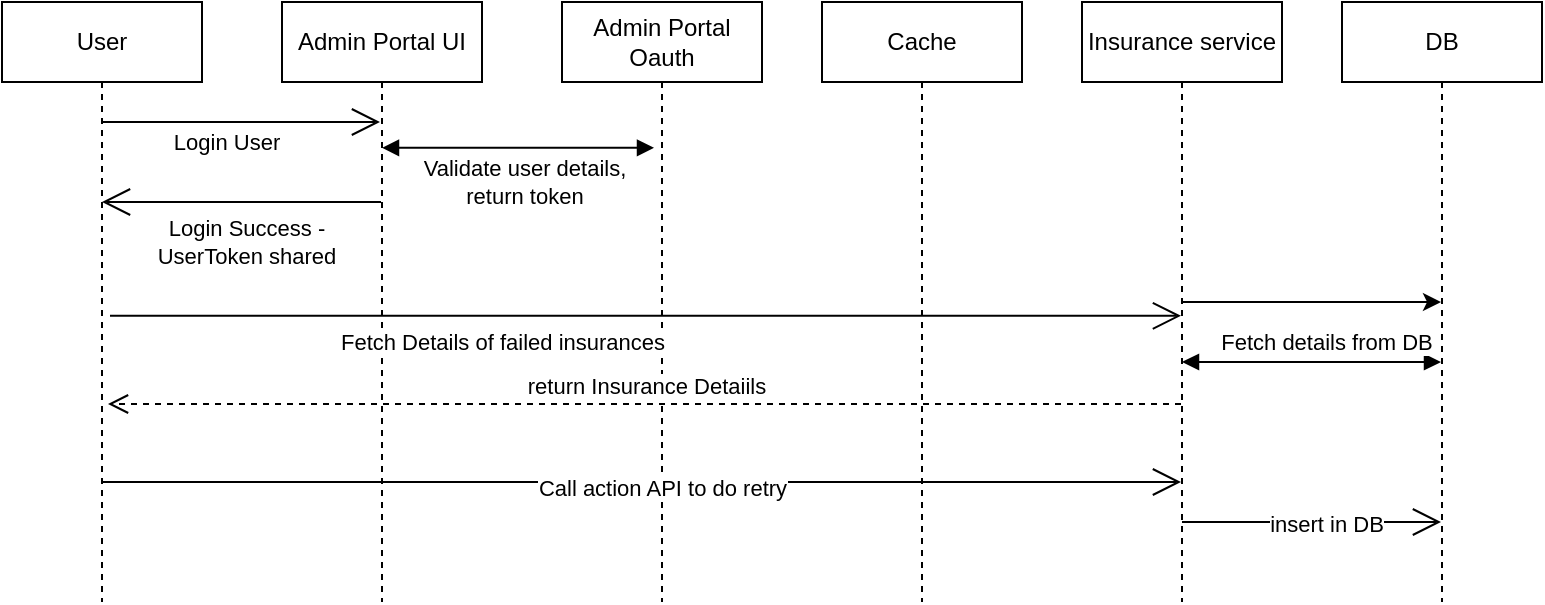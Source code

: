 <mxfile version="21.3.2" type="github">
  <diagram name="Page-1" id="_siwDrFcKnk8f0ph_S-L">
    <mxGraphModel dx="1194" dy="648" grid="1" gridSize="10" guides="1" tooltips="1" connect="1" arrows="1" fold="1" page="1" pageScale="1" pageWidth="850" pageHeight="1100" math="0" shadow="0">
      <root>
        <mxCell id="0" />
        <mxCell id="1" parent="0" />
        <mxCell id="wFQ3WPzUi1SbIOGA0kf2-1" value="User" style="shape=umlLifeline;perimeter=lifelinePerimeter;whiteSpace=wrap;html=1;container=1;dropTarget=0;collapsible=0;recursiveResize=0;outlineConnect=0;portConstraint=eastwest;newEdgeStyle={&quot;edgeStyle&quot;:&quot;elbowEdgeStyle&quot;,&quot;elbow&quot;:&quot;vertical&quot;,&quot;curved&quot;:0,&quot;rounded&quot;:0};" vertex="1" parent="1">
          <mxGeometry x="70" y="60" width="100" height="300" as="geometry" />
        </mxCell>
        <mxCell id="wFQ3WPzUi1SbIOGA0kf2-2" value="Admin Portal UI" style="shape=umlLifeline;perimeter=lifelinePerimeter;whiteSpace=wrap;html=1;container=1;dropTarget=0;collapsible=0;recursiveResize=0;outlineConnect=0;portConstraint=eastwest;newEdgeStyle={&quot;edgeStyle&quot;:&quot;elbowEdgeStyle&quot;,&quot;elbow&quot;:&quot;vertical&quot;,&quot;curved&quot;:0,&quot;rounded&quot;:0};" vertex="1" parent="1">
          <mxGeometry x="210" y="60" width="100" height="300" as="geometry" />
        </mxCell>
        <mxCell id="wFQ3WPzUi1SbIOGA0kf2-3" value="Cache" style="shape=umlLifeline;perimeter=lifelinePerimeter;whiteSpace=wrap;html=1;container=1;dropTarget=0;collapsible=0;recursiveResize=0;outlineConnect=0;portConstraint=eastwest;newEdgeStyle={&quot;edgeStyle&quot;:&quot;elbowEdgeStyle&quot;,&quot;elbow&quot;:&quot;vertical&quot;,&quot;curved&quot;:0,&quot;rounded&quot;:0};" vertex="1" parent="1">
          <mxGeometry x="480" y="60" width="100" height="300" as="geometry" />
        </mxCell>
        <mxCell id="wFQ3WPzUi1SbIOGA0kf2-4" value="Admin Portal Oauth" style="shape=umlLifeline;perimeter=lifelinePerimeter;whiteSpace=wrap;html=1;container=1;dropTarget=0;collapsible=0;recursiveResize=0;outlineConnect=0;portConstraint=eastwest;newEdgeStyle={&quot;edgeStyle&quot;:&quot;elbowEdgeStyle&quot;,&quot;elbow&quot;:&quot;vertical&quot;,&quot;curved&quot;:0,&quot;rounded&quot;:0};" vertex="1" parent="1">
          <mxGeometry x="350" y="60" width="100" height="300" as="geometry" />
        </mxCell>
        <mxCell id="wFQ3WPzUi1SbIOGA0kf2-21" style="edgeStyle=elbowEdgeStyle;rounded=0;orthogonalLoop=1;jettySize=auto;html=1;elbow=vertical;curved=0;" edge="1" parent="1" source="wFQ3WPzUi1SbIOGA0kf2-5" target="wFQ3WPzUi1SbIOGA0kf2-6">
          <mxGeometry relative="1" as="geometry" />
        </mxCell>
        <mxCell id="wFQ3WPzUi1SbIOGA0kf2-5" value="Insurance service" style="shape=umlLifeline;perimeter=lifelinePerimeter;whiteSpace=wrap;html=1;container=1;dropTarget=0;collapsible=0;recursiveResize=0;outlineConnect=0;portConstraint=eastwest;newEdgeStyle={&quot;edgeStyle&quot;:&quot;elbowEdgeStyle&quot;,&quot;elbow&quot;:&quot;vertical&quot;,&quot;curved&quot;:0,&quot;rounded&quot;:0};" vertex="1" parent="1">
          <mxGeometry x="610" y="60" width="100" height="300" as="geometry" />
        </mxCell>
        <mxCell id="wFQ3WPzUi1SbIOGA0kf2-6" value="DB" style="shape=umlLifeline;perimeter=lifelinePerimeter;whiteSpace=wrap;html=1;container=1;dropTarget=0;collapsible=0;recursiveResize=0;outlineConnect=0;portConstraint=eastwest;newEdgeStyle={&quot;edgeStyle&quot;:&quot;elbowEdgeStyle&quot;,&quot;elbow&quot;:&quot;vertical&quot;,&quot;curved&quot;:0,&quot;rounded&quot;:0};" vertex="1" parent="1">
          <mxGeometry x="740" y="60" width="100" height="300" as="geometry" />
        </mxCell>
        <mxCell id="wFQ3WPzUi1SbIOGA0kf2-7" value="" style="endArrow=open;endFill=1;endSize=12;html=1;rounded=0;entryX=0.49;entryY=0.2;entryDx=0;entryDy=0;entryPerimeter=0;" edge="1" parent="1" source="wFQ3WPzUi1SbIOGA0kf2-1" target="wFQ3WPzUi1SbIOGA0kf2-2">
          <mxGeometry width="160" relative="1" as="geometry">
            <mxPoint x="340" y="340" as="sourcePoint" />
            <mxPoint x="500" y="340" as="targetPoint" />
          </mxGeometry>
        </mxCell>
        <mxCell id="wFQ3WPzUi1SbIOGA0kf2-8" value="Login User" style="edgeLabel;html=1;align=center;verticalAlign=middle;resizable=0;points=[];" vertex="1" connectable="0" parent="wFQ3WPzUi1SbIOGA0kf2-7">
          <mxGeometry x="-0.276" y="-2" relative="1" as="geometry">
            <mxPoint x="11" y="8" as="offset" />
          </mxGeometry>
        </mxCell>
        <mxCell id="wFQ3WPzUi1SbIOGA0kf2-9" value="" style="endArrow=open;endFill=1;endSize=12;html=1;rounded=0;" edge="1" parent="1" source="wFQ3WPzUi1SbIOGA0kf2-2" target="wFQ3WPzUi1SbIOGA0kf2-1">
          <mxGeometry width="160" relative="1" as="geometry">
            <mxPoint x="340" y="340" as="sourcePoint" />
            <mxPoint x="500" y="340" as="targetPoint" />
            <Array as="points">
              <mxPoint x="180" y="160" />
            </Array>
          </mxGeometry>
        </mxCell>
        <mxCell id="wFQ3WPzUi1SbIOGA0kf2-10" value="Login Success - &lt;br&gt;UserToken shared" style="edgeLabel;html=1;align=center;verticalAlign=middle;resizable=0;points=[];" vertex="1" connectable="0" parent="wFQ3WPzUi1SbIOGA0kf2-9">
          <mxGeometry x="0.35" y="-1" relative="1" as="geometry">
            <mxPoint x="26" y="21" as="offset" />
          </mxGeometry>
        </mxCell>
        <mxCell id="wFQ3WPzUi1SbIOGA0kf2-12" value="" style="endArrow=block;startArrow=block;endFill=1;startFill=1;html=1;rounded=0;entryX=0.46;entryY=0.243;entryDx=0;entryDy=0;entryPerimeter=0;" edge="1" parent="1" source="wFQ3WPzUi1SbIOGA0kf2-2" target="wFQ3WPzUi1SbIOGA0kf2-4">
          <mxGeometry width="160" relative="1" as="geometry">
            <mxPoint x="340" y="340" as="sourcePoint" />
            <mxPoint x="500" y="340" as="targetPoint" />
          </mxGeometry>
        </mxCell>
        <mxCell id="wFQ3WPzUi1SbIOGA0kf2-13" value="Validate user details, &lt;br&gt;return token" style="edgeLabel;html=1;align=center;verticalAlign=middle;resizable=0;points=[];" vertex="1" connectable="0" parent="wFQ3WPzUi1SbIOGA0kf2-12">
          <mxGeometry x="-0.275" y="-2" relative="1" as="geometry">
            <mxPoint x="21" y="15" as="offset" />
          </mxGeometry>
        </mxCell>
        <mxCell id="wFQ3WPzUi1SbIOGA0kf2-14" value="" style="endArrow=open;endFill=1;endSize=12;html=1;rounded=0;exitX=0.54;exitY=0.523;exitDx=0;exitDy=0;exitPerimeter=0;" edge="1" parent="1" source="wFQ3WPzUi1SbIOGA0kf2-1" target="wFQ3WPzUi1SbIOGA0kf2-5">
          <mxGeometry width="160" relative="1" as="geometry">
            <mxPoint x="340" y="340" as="sourcePoint" />
            <mxPoint x="500" y="340" as="targetPoint" />
          </mxGeometry>
        </mxCell>
        <mxCell id="wFQ3WPzUi1SbIOGA0kf2-15" value="Fetch Details of failed insurances" style="edgeLabel;html=1;align=center;verticalAlign=middle;resizable=0;points=[];" vertex="1" connectable="0" parent="wFQ3WPzUi1SbIOGA0kf2-14">
          <mxGeometry x="-0.298" y="-1" relative="1" as="geometry">
            <mxPoint x="8" y="12" as="offset" />
          </mxGeometry>
        </mxCell>
        <mxCell id="wFQ3WPzUi1SbIOGA0kf2-16" value="Fetch details from DB" style="endArrow=block;startArrow=block;endFill=1;startFill=1;html=1;rounded=0;" edge="1" parent="1" source="wFQ3WPzUi1SbIOGA0kf2-5" target="wFQ3WPzUi1SbIOGA0kf2-6">
          <mxGeometry x="0.085" y="10" width="160" relative="1" as="geometry">
            <mxPoint x="340" y="340" as="sourcePoint" />
            <mxPoint x="500" y="340" as="targetPoint" />
            <Array as="points">
              <mxPoint x="700" y="240" />
            </Array>
            <mxPoint x="1" as="offset" />
          </mxGeometry>
        </mxCell>
        <mxCell id="wFQ3WPzUi1SbIOGA0kf2-17" value="return Insurance Detaiils" style="html=1;verticalAlign=bottom;endArrow=open;dashed=1;endSize=8;edgeStyle=elbowEdgeStyle;elbow=vertical;curved=0;rounded=0;entryX=0.53;entryY=0.67;entryDx=0;entryDy=0;entryPerimeter=0;" edge="1" parent="1" source="wFQ3WPzUi1SbIOGA0kf2-5" target="wFQ3WPzUi1SbIOGA0kf2-1">
          <mxGeometry x="-0.001" relative="1" as="geometry">
            <mxPoint x="460" y="340" as="sourcePoint" />
            <mxPoint x="380" y="340" as="targetPoint" />
            <mxPoint as="offset" />
          </mxGeometry>
        </mxCell>
        <mxCell id="wFQ3WPzUi1SbIOGA0kf2-18" value="" style="endArrow=open;endFill=1;endSize=12;html=1;rounded=0;" edge="1" parent="1" source="wFQ3WPzUi1SbIOGA0kf2-1" target="wFQ3WPzUi1SbIOGA0kf2-5">
          <mxGeometry width="160" relative="1" as="geometry">
            <mxPoint x="340" y="340" as="sourcePoint" />
            <mxPoint x="790" y="300" as="targetPoint" />
            <Array as="points">
              <mxPoint x="530" y="300" />
            </Array>
          </mxGeometry>
        </mxCell>
        <mxCell id="wFQ3WPzUi1SbIOGA0kf2-19" value="Call action API to do retry" style="edgeLabel;html=1;align=center;verticalAlign=middle;resizable=0;points=[];" vertex="1" connectable="0" parent="wFQ3WPzUi1SbIOGA0kf2-18">
          <mxGeometry x="0.082" y="-3" relative="1" as="geometry">
            <mxPoint x="-12" as="offset" />
          </mxGeometry>
        </mxCell>
        <mxCell id="wFQ3WPzUi1SbIOGA0kf2-20" value="" style="endArrow=open;endFill=1;endSize=12;html=1;rounded=0;" edge="1" parent="1" source="wFQ3WPzUi1SbIOGA0kf2-5" target="wFQ3WPzUi1SbIOGA0kf2-6">
          <mxGeometry width="160" relative="1" as="geometry">
            <mxPoint x="400" y="340" as="sourcePoint" />
            <mxPoint x="560" y="340" as="targetPoint" />
            <Array as="points">
              <mxPoint x="750" y="320" />
            </Array>
          </mxGeometry>
        </mxCell>
        <mxCell id="wFQ3WPzUi1SbIOGA0kf2-22" value="insert in DB" style="edgeLabel;html=1;align=center;verticalAlign=middle;resizable=0;points=[];" vertex="1" connectable="0" parent="wFQ3WPzUi1SbIOGA0kf2-20">
          <mxGeometry x="0.085" y="-1" relative="1" as="geometry">
            <mxPoint x="1" as="offset" />
          </mxGeometry>
        </mxCell>
      </root>
    </mxGraphModel>
  </diagram>
</mxfile>

